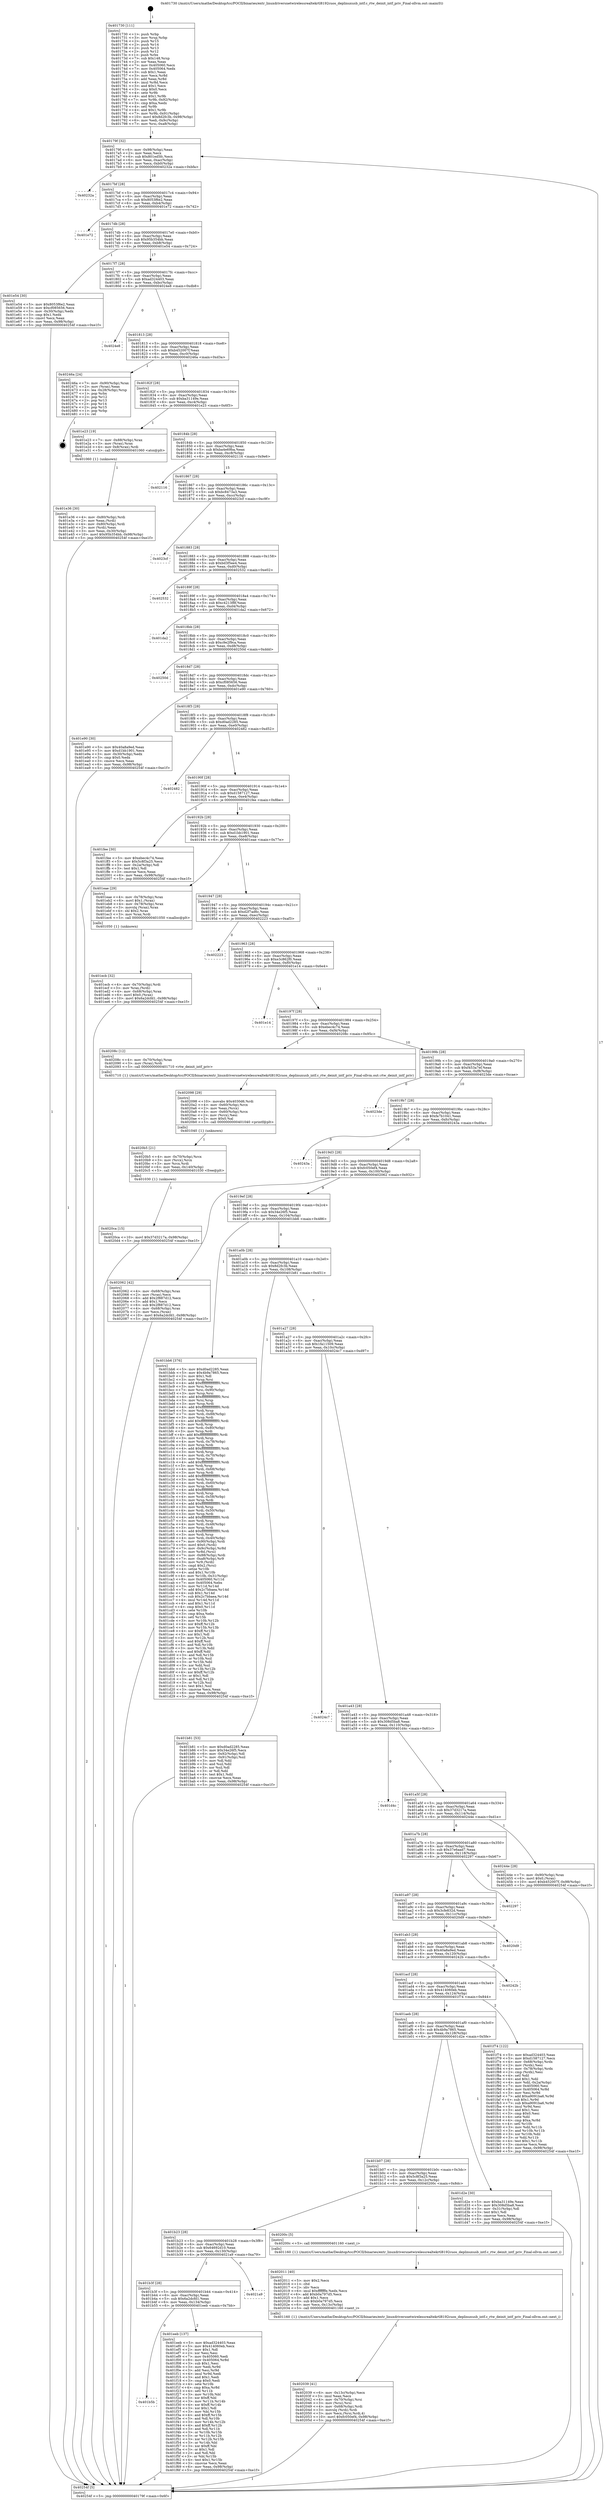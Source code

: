 digraph "0x401730" {
  label = "0x401730 (/mnt/c/Users/mathe/Desktop/tcc/POCII/binaries/extr_linuxdriversnetwirelessrealtekrtl8192cuos_deplinuxusb_intf.c_rtw_deinit_intf_priv_Final-ollvm.out::main(0))"
  labelloc = "t"
  node[shape=record]

  Entry [label="",width=0.3,height=0.3,shape=circle,fillcolor=black,style=filled]
  "0x40179f" [label="{
     0x40179f [32]\l
     | [instrs]\l
     &nbsp;&nbsp;0x40179f \<+6\>: mov -0x98(%rbp),%eax\l
     &nbsp;&nbsp;0x4017a5 \<+2\>: mov %eax,%ecx\l
     &nbsp;&nbsp;0x4017a7 \<+6\>: sub $0x801ed5fc,%ecx\l
     &nbsp;&nbsp;0x4017ad \<+6\>: mov %eax,-0xac(%rbp)\l
     &nbsp;&nbsp;0x4017b3 \<+6\>: mov %ecx,-0xb0(%rbp)\l
     &nbsp;&nbsp;0x4017b9 \<+6\>: je 000000000040232a \<main+0xbfa\>\l
  }"]
  "0x40232a" [label="{
     0x40232a\l
  }", style=dashed]
  "0x4017bf" [label="{
     0x4017bf [28]\l
     | [instrs]\l
     &nbsp;&nbsp;0x4017bf \<+5\>: jmp 00000000004017c4 \<main+0x94\>\l
     &nbsp;&nbsp;0x4017c4 \<+6\>: mov -0xac(%rbp),%eax\l
     &nbsp;&nbsp;0x4017ca \<+5\>: sub $0x8053f6e2,%eax\l
     &nbsp;&nbsp;0x4017cf \<+6\>: mov %eax,-0xb4(%rbp)\l
     &nbsp;&nbsp;0x4017d5 \<+6\>: je 0000000000401e72 \<main+0x742\>\l
  }"]
  Exit [label="",width=0.3,height=0.3,shape=circle,fillcolor=black,style=filled,peripheries=2]
  "0x401e72" [label="{
     0x401e72\l
  }", style=dashed]
  "0x4017db" [label="{
     0x4017db [28]\l
     | [instrs]\l
     &nbsp;&nbsp;0x4017db \<+5\>: jmp 00000000004017e0 \<main+0xb0\>\l
     &nbsp;&nbsp;0x4017e0 \<+6\>: mov -0xac(%rbp),%eax\l
     &nbsp;&nbsp;0x4017e6 \<+5\>: sub $0x95b354bb,%eax\l
     &nbsp;&nbsp;0x4017eb \<+6\>: mov %eax,-0xb8(%rbp)\l
     &nbsp;&nbsp;0x4017f1 \<+6\>: je 0000000000401e54 \<main+0x724\>\l
  }"]
  "0x4020ca" [label="{
     0x4020ca [15]\l
     | [instrs]\l
     &nbsp;&nbsp;0x4020ca \<+10\>: movl $0x37d3217a,-0x98(%rbp)\l
     &nbsp;&nbsp;0x4020d4 \<+5\>: jmp 000000000040254f \<main+0xe1f\>\l
  }"]
  "0x401e54" [label="{
     0x401e54 [30]\l
     | [instrs]\l
     &nbsp;&nbsp;0x401e54 \<+5\>: mov $0x8053f6e2,%eax\l
     &nbsp;&nbsp;0x401e59 \<+5\>: mov $0xcf085656,%ecx\l
     &nbsp;&nbsp;0x401e5e \<+3\>: mov -0x30(%rbp),%edx\l
     &nbsp;&nbsp;0x401e61 \<+3\>: cmp $0x1,%edx\l
     &nbsp;&nbsp;0x401e64 \<+3\>: cmovl %ecx,%eax\l
     &nbsp;&nbsp;0x401e67 \<+6\>: mov %eax,-0x98(%rbp)\l
     &nbsp;&nbsp;0x401e6d \<+5\>: jmp 000000000040254f \<main+0xe1f\>\l
  }"]
  "0x4017f7" [label="{
     0x4017f7 [28]\l
     | [instrs]\l
     &nbsp;&nbsp;0x4017f7 \<+5\>: jmp 00000000004017fc \<main+0xcc\>\l
     &nbsp;&nbsp;0x4017fc \<+6\>: mov -0xac(%rbp),%eax\l
     &nbsp;&nbsp;0x401802 \<+5\>: sub $0xad324403,%eax\l
     &nbsp;&nbsp;0x401807 \<+6\>: mov %eax,-0xbc(%rbp)\l
     &nbsp;&nbsp;0x40180d \<+6\>: je 00000000004024e8 \<main+0xdb8\>\l
  }"]
  "0x4020b5" [label="{
     0x4020b5 [21]\l
     | [instrs]\l
     &nbsp;&nbsp;0x4020b5 \<+4\>: mov -0x70(%rbp),%rcx\l
     &nbsp;&nbsp;0x4020b9 \<+3\>: mov (%rcx),%rcx\l
     &nbsp;&nbsp;0x4020bc \<+3\>: mov %rcx,%rdi\l
     &nbsp;&nbsp;0x4020bf \<+6\>: mov %eax,-0x140(%rbp)\l
     &nbsp;&nbsp;0x4020c5 \<+5\>: call 0000000000401030 \<free@plt\>\l
     | [calls]\l
     &nbsp;&nbsp;0x401030 \{1\} (unknown)\l
  }"]
  "0x4024e8" [label="{
     0x4024e8\l
  }", style=dashed]
  "0x401813" [label="{
     0x401813 [28]\l
     | [instrs]\l
     &nbsp;&nbsp;0x401813 \<+5\>: jmp 0000000000401818 \<main+0xe8\>\l
     &nbsp;&nbsp;0x401818 \<+6\>: mov -0xac(%rbp),%eax\l
     &nbsp;&nbsp;0x40181e \<+5\>: sub $0xb452007f,%eax\l
     &nbsp;&nbsp;0x401823 \<+6\>: mov %eax,-0xc0(%rbp)\l
     &nbsp;&nbsp;0x401829 \<+6\>: je 000000000040246a \<main+0xd3a\>\l
  }"]
  "0x402098" [label="{
     0x402098 [29]\l
     | [instrs]\l
     &nbsp;&nbsp;0x402098 \<+10\>: movabs $0x4030d6,%rdi\l
     &nbsp;&nbsp;0x4020a2 \<+4\>: mov -0x60(%rbp),%rcx\l
     &nbsp;&nbsp;0x4020a6 \<+2\>: mov %eax,(%rcx)\l
     &nbsp;&nbsp;0x4020a8 \<+4\>: mov -0x60(%rbp),%rcx\l
     &nbsp;&nbsp;0x4020ac \<+2\>: mov (%rcx),%esi\l
     &nbsp;&nbsp;0x4020ae \<+2\>: mov $0x0,%al\l
     &nbsp;&nbsp;0x4020b0 \<+5\>: call 0000000000401040 \<printf@plt\>\l
     | [calls]\l
     &nbsp;&nbsp;0x401040 \{1\} (unknown)\l
  }"]
  "0x40246a" [label="{
     0x40246a [24]\l
     | [instrs]\l
     &nbsp;&nbsp;0x40246a \<+7\>: mov -0x90(%rbp),%rax\l
     &nbsp;&nbsp;0x402471 \<+2\>: mov (%rax),%eax\l
     &nbsp;&nbsp;0x402473 \<+4\>: lea -0x28(%rbp),%rsp\l
     &nbsp;&nbsp;0x402477 \<+1\>: pop %rbx\l
     &nbsp;&nbsp;0x402478 \<+2\>: pop %r12\l
     &nbsp;&nbsp;0x40247a \<+2\>: pop %r13\l
     &nbsp;&nbsp;0x40247c \<+2\>: pop %r14\l
     &nbsp;&nbsp;0x40247e \<+2\>: pop %r15\l
     &nbsp;&nbsp;0x402480 \<+1\>: pop %rbp\l
     &nbsp;&nbsp;0x402481 \<+1\>: ret\l
  }"]
  "0x40182f" [label="{
     0x40182f [28]\l
     | [instrs]\l
     &nbsp;&nbsp;0x40182f \<+5\>: jmp 0000000000401834 \<main+0x104\>\l
     &nbsp;&nbsp;0x401834 \<+6\>: mov -0xac(%rbp),%eax\l
     &nbsp;&nbsp;0x40183a \<+5\>: sub $0xba31149e,%eax\l
     &nbsp;&nbsp;0x40183f \<+6\>: mov %eax,-0xc4(%rbp)\l
     &nbsp;&nbsp;0x401845 \<+6\>: je 0000000000401e23 \<main+0x6f3\>\l
  }"]
  "0x402039" [label="{
     0x402039 [41]\l
     | [instrs]\l
     &nbsp;&nbsp;0x402039 \<+6\>: mov -0x13c(%rbp),%ecx\l
     &nbsp;&nbsp;0x40203f \<+3\>: imul %eax,%ecx\l
     &nbsp;&nbsp;0x402042 \<+4\>: mov -0x70(%rbp),%rsi\l
     &nbsp;&nbsp;0x402046 \<+3\>: mov (%rsi),%rsi\l
     &nbsp;&nbsp;0x402049 \<+4\>: mov -0x68(%rbp),%rdi\l
     &nbsp;&nbsp;0x40204d \<+3\>: movslq (%rdi),%rdi\l
     &nbsp;&nbsp;0x402050 \<+3\>: mov %ecx,(%rsi,%rdi,4)\l
     &nbsp;&nbsp;0x402053 \<+10\>: movl $0xfc050ef4,-0x98(%rbp)\l
     &nbsp;&nbsp;0x40205d \<+5\>: jmp 000000000040254f \<main+0xe1f\>\l
  }"]
  "0x401e23" [label="{
     0x401e23 [19]\l
     | [instrs]\l
     &nbsp;&nbsp;0x401e23 \<+7\>: mov -0x88(%rbp),%rax\l
     &nbsp;&nbsp;0x401e2a \<+3\>: mov (%rax),%rax\l
     &nbsp;&nbsp;0x401e2d \<+4\>: mov 0x8(%rax),%rdi\l
     &nbsp;&nbsp;0x401e31 \<+5\>: call 0000000000401060 \<atoi@plt\>\l
     | [calls]\l
     &nbsp;&nbsp;0x401060 \{1\} (unknown)\l
  }"]
  "0x40184b" [label="{
     0x40184b [28]\l
     | [instrs]\l
     &nbsp;&nbsp;0x40184b \<+5\>: jmp 0000000000401850 \<main+0x120\>\l
     &nbsp;&nbsp;0x401850 \<+6\>: mov -0xac(%rbp),%eax\l
     &nbsp;&nbsp;0x401856 \<+5\>: sub $0xba4e69ba,%eax\l
     &nbsp;&nbsp;0x40185b \<+6\>: mov %eax,-0xc8(%rbp)\l
     &nbsp;&nbsp;0x401861 \<+6\>: je 0000000000402116 \<main+0x9e6\>\l
  }"]
  "0x402011" [label="{
     0x402011 [40]\l
     | [instrs]\l
     &nbsp;&nbsp;0x402011 \<+5\>: mov $0x2,%ecx\l
     &nbsp;&nbsp;0x402016 \<+1\>: cltd\l
     &nbsp;&nbsp;0x402017 \<+2\>: idiv %ecx\l
     &nbsp;&nbsp;0x402019 \<+6\>: imul $0xfffffffe,%edx,%ecx\l
     &nbsp;&nbsp;0x40201f \<+6\>: add $0xb0a797d5,%ecx\l
     &nbsp;&nbsp;0x402025 \<+3\>: add $0x1,%ecx\l
     &nbsp;&nbsp;0x402028 \<+6\>: sub $0xb0a797d5,%ecx\l
     &nbsp;&nbsp;0x40202e \<+6\>: mov %ecx,-0x13c(%rbp)\l
     &nbsp;&nbsp;0x402034 \<+5\>: call 0000000000401160 \<next_i\>\l
     | [calls]\l
     &nbsp;&nbsp;0x401160 \{1\} (/mnt/c/Users/mathe/Desktop/tcc/POCII/binaries/extr_linuxdriversnetwirelessrealtekrtl8192cuos_deplinuxusb_intf.c_rtw_deinit_intf_priv_Final-ollvm.out::next_i)\l
  }"]
  "0x402116" [label="{
     0x402116\l
  }", style=dashed]
  "0x401867" [label="{
     0x401867 [28]\l
     | [instrs]\l
     &nbsp;&nbsp;0x401867 \<+5\>: jmp 000000000040186c \<main+0x13c\>\l
     &nbsp;&nbsp;0x40186c \<+6\>: mov -0xac(%rbp),%eax\l
     &nbsp;&nbsp;0x401872 \<+5\>: sub $0xbc8473a3,%eax\l
     &nbsp;&nbsp;0x401877 \<+6\>: mov %eax,-0xcc(%rbp)\l
     &nbsp;&nbsp;0x40187d \<+6\>: je 00000000004023cf \<main+0xc9f\>\l
  }"]
  "0x401b5b" [label="{
     0x401b5b\l
  }", style=dashed]
  "0x4023cf" [label="{
     0x4023cf\l
  }", style=dashed]
  "0x401883" [label="{
     0x401883 [28]\l
     | [instrs]\l
     &nbsp;&nbsp;0x401883 \<+5\>: jmp 0000000000401888 \<main+0x158\>\l
     &nbsp;&nbsp;0x401888 \<+6\>: mov -0xac(%rbp),%eax\l
     &nbsp;&nbsp;0x40188e \<+5\>: sub $0xbd3f5ee4,%eax\l
     &nbsp;&nbsp;0x401893 \<+6\>: mov %eax,-0xd0(%rbp)\l
     &nbsp;&nbsp;0x401899 \<+6\>: je 0000000000402532 \<main+0xe02\>\l
  }"]
  "0x401eeb" [label="{
     0x401eeb [137]\l
     | [instrs]\l
     &nbsp;&nbsp;0x401eeb \<+5\>: mov $0xad324403,%eax\l
     &nbsp;&nbsp;0x401ef0 \<+5\>: mov $0x414060eb,%ecx\l
     &nbsp;&nbsp;0x401ef5 \<+2\>: mov $0x1,%dl\l
     &nbsp;&nbsp;0x401ef7 \<+2\>: xor %esi,%esi\l
     &nbsp;&nbsp;0x401ef9 \<+7\>: mov 0x405060,%edi\l
     &nbsp;&nbsp;0x401f00 \<+8\>: mov 0x405064,%r8d\l
     &nbsp;&nbsp;0x401f08 \<+3\>: sub $0x1,%esi\l
     &nbsp;&nbsp;0x401f0b \<+3\>: mov %edi,%r9d\l
     &nbsp;&nbsp;0x401f0e \<+3\>: add %esi,%r9d\l
     &nbsp;&nbsp;0x401f11 \<+4\>: imul %r9d,%edi\l
     &nbsp;&nbsp;0x401f15 \<+3\>: and $0x1,%edi\l
     &nbsp;&nbsp;0x401f18 \<+3\>: cmp $0x0,%edi\l
     &nbsp;&nbsp;0x401f1b \<+4\>: sete %r10b\l
     &nbsp;&nbsp;0x401f1f \<+4\>: cmp $0xa,%r8d\l
     &nbsp;&nbsp;0x401f23 \<+4\>: setl %r11b\l
     &nbsp;&nbsp;0x401f27 \<+3\>: mov %r10b,%bl\l
     &nbsp;&nbsp;0x401f2a \<+3\>: xor $0xff,%bl\l
     &nbsp;&nbsp;0x401f2d \<+3\>: mov %r11b,%r14b\l
     &nbsp;&nbsp;0x401f30 \<+4\>: xor $0xff,%r14b\l
     &nbsp;&nbsp;0x401f34 \<+3\>: xor $0x1,%dl\l
     &nbsp;&nbsp;0x401f37 \<+3\>: mov %bl,%r15b\l
     &nbsp;&nbsp;0x401f3a \<+4\>: and $0xff,%r15b\l
     &nbsp;&nbsp;0x401f3e \<+3\>: and %dl,%r10b\l
     &nbsp;&nbsp;0x401f41 \<+3\>: mov %r14b,%r12b\l
     &nbsp;&nbsp;0x401f44 \<+4\>: and $0xff,%r12b\l
     &nbsp;&nbsp;0x401f48 \<+3\>: and %dl,%r11b\l
     &nbsp;&nbsp;0x401f4b \<+3\>: or %r10b,%r15b\l
     &nbsp;&nbsp;0x401f4e \<+3\>: or %r11b,%r12b\l
     &nbsp;&nbsp;0x401f51 \<+3\>: xor %r12b,%r15b\l
     &nbsp;&nbsp;0x401f54 \<+3\>: or %r14b,%bl\l
     &nbsp;&nbsp;0x401f57 \<+3\>: xor $0xff,%bl\l
     &nbsp;&nbsp;0x401f5a \<+3\>: or $0x1,%dl\l
     &nbsp;&nbsp;0x401f5d \<+2\>: and %dl,%bl\l
     &nbsp;&nbsp;0x401f5f \<+3\>: or %bl,%r15b\l
     &nbsp;&nbsp;0x401f62 \<+4\>: test $0x1,%r15b\l
     &nbsp;&nbsp;0x401f66 \<+3\>: cmovne %ecx,%eax\l
     &nbsp;&nbsp;0x401f69 \<+6\>: mov %eax,-0x98(%rbp)\l
     &nbsp;&nbsp;0x401f6f \<+5\>: jmp 000000000040254f \<main+0xe1f\>\l
  }"]
  "0x402532" [label="{
     0x402532\l
  }", style=dashed]
  "0x40189f" [label="{
     0x40189f [28]\l
     | [instrs]\l
     &nbsp;&nbsp;0x40189f \<+5\>: jmp 00000000004018a4 \<main+0x174\>\l
     &nbsp;&nbsp;0x4018a4 \<+6\>: mov -0xac(%rbp),%eax\l
     &nbsp;&nbsp;0x4018aa \<+5\>: sub $0xc4213f8f,%eax\l
     &nbsp;&nbsp;0x4018af \<+6\>: mov %eax,-0xd4(%rbp)\l
     &nbsp;&nbsp;0x4018b5 \<+6\>: je 0000000000401da2 \<main+0x672\>\l
  }"]
  "0x401b3f" [label="{
     0x401b3f [28]\l
     | [instrs]\l
     &nbsp;&nbsp;0x401b3f \<+5\>: jmp 0000000000401b44 \<main+0x414\>\l
     &nbsp;&nbsp;0x401b44 \<+6\>: mov -0xac(%rbp),%eax\l
     &nbsp;&nbsp;0x401b4a \<+5\>: sub $0x6a2dcfd1,%eax\l
     &nbsp;&nbsp;0x401b4f \<+6\>: mov %eax,-0x134(%rbp)\l
     &nbsp;&nbsp;0x401b55 \<+6\>: je 0000000000401eeb \<main+0x7bb\>\l
  }"]
  "0x401da2" [label="{
     0x401da2\l
  }", style=dashed]
  "0x4018bb" [label="{
     0x4018bb [28]\l
     | [instrs]\l
     &nbsp;&nbsp;0x4018bb \<+5\>: jmp 00000000004018c0 \<main+0x190\>\l
     &nbsp;&nbsp;0x4018c0 \<+6\>: mov -0xac(%rbp),%eax\l
     &nbsp;&nbsp;0x4018c6 \<+5\>: sub $0xc9e2f9ca,%eax\l
     &nbsp;&nbsp;0x4018cb \<+6\>: mov %eax,-0xd8(%rbp)\l
     &nbsp;&nbsp;0x4018d1 \<+6\>: je 000000000040250d \<main+0xddd\>\l
  }"]
  "0x4021a9" [label="{
     0x4021a9\l
  }", style=dashed]
  "0x40250d" [label="{
     0x40250d\l
  }", style=dashed]
  "0x4018d7" [label="{
     0x4018d7 [28]\l
     | [instrs]\l
     &nbsp;&nbsp;0x4018d7 \<+5\>: jmp 00000000004018dc \<main+0x1ac\>\l
     &nbsp;&nbsp;0x4018dc \<+6\>: mov -0xac(%rbp),%eax\l
     &nbsp;&nbsp;0x4018e2 \<+5\>: sub $0xcf085656,%eax\l
     &nbsp;&nbsp;0x4018e7 \<+6\>: mov %eax,-0xdc(%rbp)\l
     &nbsp;&nbsp;0x4018ed \<+6\>: je 0000000000401e90 \<main+0x760\>\l
  }"]
  "0x401b23" [label="{
     0x401b23 [28]\l
     | [instrs]\l
     &nbsp;&nbsp;0x401b23 \<+5\>: jmp 0000000000401b28 \<main+0x3f8\>\l
     &nbsp;&nbsp;0x401b28 \<+6\>: mov -0xac(%rbp),%eax\l
     &nbsp;&nbsp;0x401b2e \<+5\>: sub $0x64692d10,%eax\l
     &nbsp;&nbsp;0x401b33 \<+6\>: mov %eax,-0x130(%rbp)\l
     &nbsp;&nbsp;0x401b39 \<+6\>: je 00000000004021a9 \<main+0xa79\>\l
  }"]
  "0x401e90" [label="{
     0x401e90 [30]\l
     | [instrs]\l
     &nbsp;&nbsp;0x401e90 \<+5\>: mov $0x40a8a9ed,%eax\l
     &nbsp;&nbsp;0x401e95 \<+5\>: mov $0xd1bb1901,%ecx\l
     &nbsp;&nbsp;0x401e9a \<+3\>: mov -0x30(%rbp),%edx\l
     &nbsp;&nbsp;0x401e9d \<+3\>: cmp $0x0,%edx\l
     &nbsp;&nbsp;0x401ea0 \<+3\>: cmove %ecx,%eax\l
     &nbsp;&nbsp;0x401ea3 \<+6\>: mov %eax,-0x98(%rbp)\l
     &nbsp;&nbsp;0x401ea9 \<+5\>: jmp 000000000040254f \<main+0xe1f\>\l
  }"]
  "0x4018f3" [label="{
     0x4018f3 [28]\l
     | [instrs]\l
     &nbsp;&nbsp;0x4018f3 \<+5\>: jmp 00000000004018f8 \<main+0x1c8\>\l
     &nbsp;&nbsp;0x4018f8 \<+6\>: mov -0xac(%rbp),%eax\l
     &nbsp;&nbsp;0x4018fe \<+5\>: sub $0xd0ad2285,%eax\l
     &nbsp;&nbsp;0x401903 \<+6\>: mov %eax,-0xe0(%rbp)\l
     &nbsp;&nbsp;0x401909 \<+6\>: je 0000000000402482 \<main+0xd52\>\l
  }"]
  "0x40200c" [label="{
     0x40200c [5]\l
     | [instrs]\l
     &nbsp;&nbsp;0x40200c \<+5\>: call 0000000000401160 \<next_i\>\l
     | [calls]\l
     &nbsp;&nbsp;0x401160 \{1\} (/mnt/c/Users/mathe/Desktop/tcc/POCII/binaries/extr_linuxdriversnetwirelessrealtekrtl8192cuos_deplinuxusb_intf.c_rtw_deinit_intf_priv_Final-ollvm.out::next_i)\l
  }"]
  "0x402482" [label="{
     0x402482\l
  }", style=dashed]
  "0x40190f" [label="{
     0x40190f [28]\l
     | [instrs]\l
     &nbsp;&nbsp;0x40190f \<+5\>: jmp 0000000000401914 \<main+0x1e4\>\l
     &nbsp;&nbsp;0x401914 \<+6\>: mov -0xac(%rbp),%eax\l
     &nbsp;&nbsp;0x40191a \<+5\>: sub $0xd1587127,%eax\l
     &nbsp;&nbsp;0x40191f \<+6\>: mov %eax,-0xe4(%rbp)\l
     &nbsp;&nbsp;0x401925 \<+6\>: je 0000000000401fee \<main+0x8be\>\l
  }"]
  "0x401ecb" [label="{
     0x401ecb [32]\l
     | [instrs]\l
     &nbsp;&nbsp;0x401ecb \<+4\>: mov -0x70(%rbp),%rdi\l
     &nbsp;&nbsp;0x401ecf \<+3\>: mov %rax,(%rdi)\l
     &nbsp;&nbsp;0x401ed2 \<+4\>: mov -0x68(%rbp),%rax\l
     &nbsp;&nbsp;0x401ed6 \<+6\>: movl $0x0,(%rax)\l
     &nbsp;&nbsp;0x401edc \<+10\>: movl $0x6a2dcfd1,-0x98(%rbp)\l
     &nbsp;&nbsp;0x401ee6 \<+5\>: jmp 000000000040254f \<main+0xe1f\>\l
  }"]
  "0x401fee" [label="{
     0x401fee [30]\l
     | [instrs]\l
     &nbsp;&nbsp;0x401fee \<+5\>: mov $0xebec4c74,%eax\l
     &nbsp;&nbsp;0x401ff3 \<+5\>: mov $0x5c8f3a25,%ecx\l
     &nbsp;&nbsp;0x401ff8 \<+3\>: mov -0x2a(%rbp),%dl\l
     &nbsp;&nbsp;0x401ffb \<+3\>: test $0x1,%dl\l
     &nbsp;&nbsp;0x401ffe \<+3\>: cmovne %ecx,%eax\l
     &nbsp;&nbsp;0x402001 \<+6\>: mov %eax,-0x98(%rbp)\l
     &nbsp;&nbsp;0x402007 \<+5\>: jmp 000000000040254f \<main+0xe1f\>\l
  }"]
  "0x40192b" [label="{
     0x40192b [28]\l
     | [instrs]\l
     &nbsp;&nbsp;0x40192b \<+5\>: jmp 0000000000401930 \<main+0x200\>\l
     &nbsp;&nbsp;0x401930 \<+6\>: mov -0xac(%rbp),%eax\l
     &nbsp;&nbsp;0x401936 \<+5\>: sub $0xd1bb1901,%eax\l
     &nbsp;&nbsp;0x40193b \<+6\>: mov %eax,-0xe8(%rbp)\l
     &nbsp;&nbsp;0x401941 \<+6\>: je 0000000000401eae \<main+0x77e\>\l
  }"]
  "0x401e36" [label="{
     0x401e36 [30]\l
     | [instrs]\l
     &nbsp;&nbsp;0x401e36 \<+4\>: mov -0x80(%rbp),%rdi\l
     &nbsp;&nbsp;0x401e3a \<+2\>: mov %eax,(%rdi)\l
     &nbsp;&nbsp;0x401e3c \<+4\>: mov -0x80(%rbp),%rdi\l
     &nbsp;&nbsp;0x401e40 \<+2\>: mov (%rdi),%eax\l
     &nbsp;&nbsp;0x401e42 \<+3\>: mov %eax,-0x30(%rbp)\l
     &nbsp;&nbsp;0x401e45 \<+10\>: movl $0x95b354bb,-0x98(%rbp)\l
     &nbsp;&nbsp;0x401e4f \<+5\>: jmp 000000000040254f \<main+0xe1f\>\l
  }"]
  "0x401eae" [label="{
     0x401eae [29]\l
     | [instrs]\l
     &nbsp;&nbsp;0x401eae \<+4\>: mov -0x78(%rbp),%rax\l
     &nbsp;&nbsp;0x401eb2 \<+6\>: movl $0x1,(%rax)\l
     &nbsp;&nbsp;0x401eb8 \<+4\>: mov -0x78(%rbp),%rax\l
     &nbsp;&nbsp;0x401ebc \<+3\>: movslq (%rax),%rax\l
     &nbsp;&nbsp;0x401ebf \<+4\>: shl $0x2,%rax\l
     &nbsp;&nbsp;0x401ec3 \<+3\>: mov %rax,%rdi\l
     &nbsp;&nbsp;0x401ec6 \<+5\>: call 0000000000401050 \<malloc@plt\>\l
     | [calls]\l
     &nbsp;&nbsp;0x401050 \{1\} (unknown)\l
  }"]
  "0x401947" [label="{
     0x401947 [28]\l
     | [instrs]\l
     &nbsp;&nbsp;0x401947 \<+5\>: jmp 000000000040194c \<main+0x21c\>\l
     &nbsp;&nbsp;0x40194c \<+6\>: mov -0xac(%rbp),%eax\l
     &nbsp;&nbsp;0x401952 \<+5\>: sub $0xd2f7ad6c,%eax\l
     &nbsp;&nbsp;0x401957 \<+6\>: mov %eax,-0xec(%rbp)\l
     &nbsp;&nbsp;0x40195d \<+6\>: je 0000000000402223 \<main+0xaf3\>\l
  }"]
  "0x401b07" [label="{
     0x401b07 [28]\l
     | [instrs]\l
     &nbsp;&nbsp;0x401b07 \<+5\>: jmp 0000000000401b0c \<main+0x3dc\>\l
     &nbsp;&nbsp;0x401b0c \<+6\>: mov -0xac(%rbp),%eax\l
     &nbsp;&nbsp;0x401b12 \<+5\>: sub $0x5c8f3a25,%eax\l
     &nbsp;&nbsp;0x401b17 \<+6\>: mov %eax,-0x12c(%rbp)\l
     &nbsp;&nbsp;0x401b1d \<+6\>: je 000000000040200c \<main+0x8dc\>\l
  }"]
  "0x402223" [label="{
     0x402223\l
  }", style=dashed]
  "0x401963" [label="{
     0x401963 [28]\l
     | [instrs]\l
     &nbsp;&nbsp;0x401963 \<+5\>: jmp 0000000000401968 \<main+0x238\>\l
     &nbsp;&nbsp;0x401968 \<+6\>: mov -0xac(%rbp),%eax\l
     &nbsp;&nbsp;0x40196e \<+5\>: sub $0xe3c862f0,%eax\l
     &nbsp;&nbsp;0x401973 \<+6\>: mov %eax,-0xf0(%rbp)\l
     &nbsp;&nbsp;0x401979 \<+6\>: je 0000000000401e14 \<main+0x6e4\>\l
  }"]
  "0x401d2e" [label="{
     0x401d2e [30]\l
     | [instrs]\l
     &nbsp;&nbsp;0x401d2e \<+5\>: mov $0xba31149e,%eax\l
     &nbsp;&nbsp;0x401d33 \<+5\>: mov $0x308d5ba8,%ecx\l
     &nbsp;&nbsp;0x401d38 \<+3\>: mov -0x31(%rbp),%dl\l
     &nbsp;&nbsp;0x401d3b \<+3\>: test $0x1,%dl\l
     &nbsp;&nbsp;0x401d3e \<+3\>: cmovne %ecx,%eax\l
     &nbsp;&nbsp;0x401d41 \<+6\>: mov %eax,-0x98(%rbp)\l
     &nbsp;&nbsp;0x401d47 \<+5\>: jmp 000000000040254f \<main+0xe1f\>\l
  }"]
  "0x401e14" [label="{
     0x401e14\l
  }", style=dashed]
  "0x40197f" [label="{
     0x40197f [28]\l
     | [instrs]\l
     &nbsp;&nbsp;0x40197f \<+5\>: jmp 0000000000401984 \<main+0x254\>\l
     &nbsp;&nbsp;0x401984 \<+6\>: mov -0xac(%rbp),%eax\l
     &nbsp;&nbsp;0x40198a \<+5\>: sub $0xebec4c74,%eax\l
     &nbsp;&nbsp;0x40198f \<+6\>: mov %eax,-0xf4(%rbp)\l
     &nbsp;&nbsp;0x401995 \<+6\>: je 000000000040208c \<main+0x95c\>\l
  }"]
  "0x401aeb" [label="{
     0x401aeb [28]\l
     | [instrs]\l
     &nbsp;&nbsp;0x401aeb \<+5\>: jmp 0000000000401af0 \<main+0x3c0\>\l
     &nbsp;&nbsp;0x401af0 \<+6\>: mov -0xac(%rbp),%eax\l
     &nbsp;&nbsp;0x401af6 \<+5\>: sub $0x4b9a7865,%eax\l
     &nbsp;&nbsp;0x401afb \<+6\>: mov %eax,-0x128(%rbp)\l
     &nbsp;&nbsp;0x401b01 \<+6\>: je 0000000000401d2e \<main+0x5fe\>\l
  }"]
  "0x40208c" [label="{
     0x40208c [12]\l
     | [instrs]\l
     &nbsp;&nbsp;0x40208c \<+4\>: mov -0x70(%rbp),%rax\l
     &nbsp;&nbsp;0x402090 \<+3\>: mov (%rax),%rdi\l
     &nbsp;&nbsp;0x402093 \<+5\>: call 0000000000401710 \<rtw_deinit_intf_priv\>\l
     | [calls]\l
     &nbsp;&nbsp;0x401710 \{1\} (/mnt/c/Users/mathe/Desktop/tcc/POCII/binaries/extr_linuxdriversnetwirelessrealtekrtl8192cuos_deplinuxusb_intf.c_rtw_deinit_intf_priv_Final-ollvm.out::rtw_deinit_intf_priv)\l
  }"]
  "0x40199b" [label="{
     0x40199b [28]\l
     | [instrs]\l
     &nbsp;&nbsp;0x40199b \<+5\>: jmp 00000000004019a0 \<main+0x270\>\l
     &nbsp;&nbsp;0x4019a0 \<+6\>: mov -0xac(%rbp),%eax\l
     &nbsp;&nbsp;0x4019a6 \<+5\>: sub $0xf453a7ef,%eax\l
     &nbsp;&nbsp;0x4019ab \<+6\>: mov %eax,-0xf8(%rbp)\l
     &nbsp;&nbsp;0x4019b1 \<+6\>: je 00000000004023de \<main+0xcae\>\l
  }"]
  "0x401f74" [label="{
     0x401f74 [122]\l
     | [instrs]\l
     &nbsp;&nbsp;0x401f74 \<+5\>: mov $0xad324403,%eax\l
     &nbsp;&nbsp;0x401f79 \<+5\>: mov $0xd1587127,%ecx\l
     &nbsp;&nbsp;0x401f7e \<+4\>: mov -0x68(%rbp),%rdx\l
     &nbsp;&nbsp;0x401f82 \<+2\>: mov (%rdx),%esi\l
     &nbsp;&nbsp;0x401f84 \<+4\>: mov -0x78(%rbp),%rdx\l
     &nbsp;&nbsp;0x401f88 \<+2\>: cmp (%rdx),%esi\l
     &nbsp;&nbsp;0x401f8a \<+4\>: setl %dil\l
     &nbsp;&nbsp;0x401f8e \<+4\>: and $0x1,%dil\l
     &nbsp;&nbsp;0x401f92 \<+4\>: mov %dil,-0x2a(%rbp)\l
     &nbsp;&nbsp;0x401f96 \<+7\>: mov 0x405060,%esi\l
     &nbsp;&nbsp;0x401f9d \<+8\>: mov 0x405064,%r8d\l
     &nbsp;&nbsp;0x401fa5 \<+3\>: mov %esi,%r9d\l
     &nbsp;&nbsp;0x401fa8 \<+7\>: add $0xa9091ba6,%r9d\l
     &nbsp;&nbsp;0x401faf \<+4\>: sub $0x1,%r9d\l
     &nbsp;&nbsp;0x401fb3 \<+7\>: sub $0xa9091ba6,%r9d\l
     &nbsp;&nbsp;0x401fba \<+4\>: imul %r9d,%esi\l
     &nbsp;&nbsp;0x401fbe \<+3\>: and $0x1,%esi\l
     &nbsp;&nbsp;0x401fc1 \<+3\>: cmp $0x0,%esi\l
     &nbsp;&nbsp;0x401fc4 \<+4\>: sete %dil\l
     &nbsp;&nbsp;0x401fc8 \<+4\>: cmp $0xa,%r8d\l
     &nbsp;&nbsp;0x401fcc \<+4\>: setl %r10b\l
     &nbsp;&nbsp;0x401fd0 \<+3\>: mov %dil,%r11b\l
     &nbsp;&nbsp;0x401fd3 \<+3\>: and %r10b,%r11b\l
     &nbsp;&nbsp;0x401fd6 \<+3\>: xor %r10b,%dil\l
     &nbsp;&nbsp;0x401fd9 \<+3\>: or %dil,%r11b\l
     &nbsp;&nbsp;0x401fdc \<+4\>: test $0x1,%r11b\l
     &nbsp;&nbsp;0x401fe0 \<+3\>: cmovne %ecx,%eax\l
     &nbsp;&nbsp;0x401fe3 \<+6\>: mov %eax,-0x98(%rbp)\l
     &nbsp;&nbsp;0x401fe9 \<+5\>: jmp 000000000040254f \<main+0xe1f\>\l
  }"]
  "0x4023de" [label="{
     0x4023de\l
  }", style=dashed]
  "0x4019b7" [label="{
     0x4019b7 [28]\l
     | [instrs]\l
     &nbsp;&nbsp;0x4019b7 \<+5\>: jmp 00000000004019bc \<main+0x28c\>\l
     &nbsp;&nbsp;0x4019bc \<+6\>: mov -0xac(%rbp),%eax\l
     &nbsp;&nbsp;0x4019c2 \<+5\>: sub $0xfa7b1041,%eax\l
     &nbsp;&nbsp;0x4019c7 \<+6\>: mov %eax,-0xfc(%rbp)\l
     &nbsp;&nbsp;0x4019cd \<+6\>: je 000000000040243a \<main+0xd0a\>\l
  }"]
  "0x401acf" [label="{
     0x401acf [28]\l
     | [instrs]\l
     &nbsp;&nbsp;0x401acf \<+5\>: jmp 0000000000401ad4 \<main+0x3a4\>\l
     &nbsp;&nbsp;0x401ad4 \<+6\>: mov -0xac(%rbp),%eax\l
     &nbsp;&nbsp;0x401ada \<+5\>: sub $0x414060eb,%eax\l
     &nbsp;&nbsp;0x401adf \<+6\>: mov %eax,-0x124(%rbp)\l
     &nbsp;&nbsp;0x401ae5 \<+6\>: je 0000000000401f74 \<main+0x844\>\l
  }"]
  "0x40243a" [label="{
     0x40243a\l
  }", style=dashed]
  "0x4019d3" [label="{
     0x4019d3 [28]\l
     | [instrs]\l
     &nbsp;&nbsp;0x4019d3 \<+5\>: jmp 00000000004019d8 \<main+0x2a8\>\l
     &nbsp;&nbsp;0x4019d8 \<+6\>: mov -0xac(%rbp),%eax\l
     &nbsp;&nbsp;0x4019de \<+5\>: sub $0xfc050ef4,%eax\l
     &nbsp;&nbsp;0x4019e3 \<+6\>: mov %eax,-0x100(%rbp)\l
     &nbsp;&nbsp;0x4019e9 \<+6\>: je 0000000000402062 \<main+0x932\>\l
  }"]
  "0x40242b" [label="{
     0x40242b\l
  }", style=dashed]
  "0x402062" [label="{
     0x402062 [42]\l
     | [instrs]\l
     &nbsp;&nbsp;0x402062 \<+4\>: mov -0x68(%rbp),%rax\l
     &nbsp;&nbsp;0x402066 \<+2\>: mov (%rax),%ecx\l
     &nbsp;&nbsp;0x402068 \<+6\>: add $0x2f887d12,%ecx\l
     &nbsp;&nbsp;0x40206e \<+3\>: add $0x1,%ecx\l
     &nbsp;&nbsp;0x402071 \<+6\>: sub $0x2f887d12,%ecx\l
     &nbsp;&nbsp;0x402077 \<+4\>: mov -0x68(%rbp),%rax\l
     &nbsp;&nbsp;0x40207b \<+2\>: mov %ecx,(%rax)\l
     &nbsp;&nbsp;0x40207d \<+10\>: movl $0x6a2dcfd1,-0x98(%rbp)\l
     &nbsp;&nbsp;0x402087 \<+5\>: jmp 000000000040254f \<main+0xe1f\>\l
  }"]
  "0x4019ef" [label="{
     0x4019ef [28]\l
     | [instrs]\l
     &nbsp;&nbsp;0x4019ef \<+5\>: jmp 00000000004019f4 \<main+0x2c4\>\l
     &nbsp;&nbsp;0x4019f4 \<+6\>: mov -0xac(%rbp),%eax\l
     &nbsp;&nbsp;0x4019fa \<+5\>: sub $0x34e26f5,%eax\l
     &nbsp;&nbsp;0x4019ff \<+6\>: mov %eax,-0x104(%rbp)\l
     &nbsp;&nbsp;0x401a05 \<+6\>: je 0000000000401bb6 \<main+0x486\>\l
  }"]
  "0x401ab3" [label="{
     0x401ab3 [28]\l
     | [instrs]\l
     &nbsp;&nbsp;0x401ab3 \<+5\>: jmp 0000000000401ab8 \<main+0x388\>\l
     &nbsp;&nbsp;0x401ab8 \<+6\>: mov -0xac(%rbp),%eax\l
     &nbsp;&nbsp;0x401abe \<+5\>: sub $0x40a8a9ed,%eax\l
     &nbsp;&nbsp;0x401ac3 \<+6\>: mov %eax,-0x120(%rbp)\l
     &nbsp;&nbsp;0x401ac9 \<+6\>: je 000000000040242b \<main+0xcfb\>\l
  }"]
  "0x401bb6" [label="{
     0x401bb6 [376]\l
     | [instrs]\l
     &nbsp;&nbsp;0x401bb6 \<+5\>: mov $0xd0ad2285,%eax\l
     &nbsp;&nbsp;0x401bbb \<+5\>: mov $0x4b9a7865,%ecx\l
     &nbsp;&nbsp;0x401bc0 \<+2\>: mov $0x1,%dl\l
     &nbsp;&nbsp;0x401bc2 \<+3\>: mov %rsp,%rsi\l
     &nbsp;&nbsp;0x401bc5 \<+4\>: add $0xfffffffffffffff0,%rsi\l
     &nbsp;&nbsp;0x401bc9 \<+3\>: mov %rsi,%rsp\l
     &nbsp;&nbsp;0x401bcc \<+7\>: mov %rsi,-0x90(%rbp)\l
     &nbsp;&nbsp;0x401bd3 \<+3\>: mov %rsp,%rsi\l
     &nbsp;&nbsp;0x401bd6 \<+4\>: add $0xfffffffffffffff0,%rsi\l
     &nbsp;&nbsp;0x401bda \<+3\>: mov %rsi,%rsp\l
     &nbsp;&nbsp;0x401bdd \<+3\>: mov %rsp,%rdi\l
     &nbsp;&nbsp;0x401be0 \<+4\>: add $0xfffffffffffffff0,%rdi\l
     &nbsp;&nbsp;0x401be4 \<+3\>: mov %rdi,%rsp\l
     &nbsp;&nbsp;0x401be7 \<+7\>: mov %rdi,-0x88(%rbp)\l
     &nbsp;&nbsp;0x401bee \<+3\>: mov %rsp,%rdi\l
     &nbsp;&nbsp;0x401bf1 \<+4\>: add $0xfffffffffffffff0,%rdi\l
     &nbsp;&nbsp;0x401bf5 \<+3\>: mov %rdi,%rsp\l
     &nbsp;&nbsp;0x401bf8 \<+4\>: mov %rdi,-0x80(%rbp)\l
     &nbsp;&nbsp;0x401bfc \<+3\>: mov %rsp,%rdi\l
     &nbsp;&nbsp;0x401bff \<+4\>: add $0xfffffffffffffff0,%rdi\l
     &nbsp;&nbsp;0x401c03 \<+3\>: mov %rdi,%rsp\l
     &nbsp;&nbsp;0x401c06 \<+4\>: mov %rdi,-0x78(%rbp)\l
     &nbsp;&nbsp;0x401c0a \<+3\>: mov %rsp,%rdi\l
     &nbsp;&nbsp;0x401c0d \<+4\>: add $0xfffffffffffffff0,%rdi\l
     &nbsp;&nbsp;0x401c11 \<+3\>: mov %rdi,%rsp\l
     &nbsp;&nbsp;0x401c14 \<+4\>: mov %rdi,-0x70(%rbp)\l
     &nbsp;&nbsp;0x401c18 \<+3\>: mov %rsp,%rdi\l
     &nbsp;&nbsp;0x401c1b \<+4\>: add $0xfffffffffffffff0,%rdi\l
     &nbsp;&nbsp;0x401c1f \<+3\>: mov %rdi,%rsp\l
     &nbsp;&nbsp;0x401c22 \<+4\>: mov %rdi,-0x68(%rbp)\l
     &nbsp;&nbsp;0x401c26 \<+3\>: mov %rsp,%rdi\l
     &nbsp;&nbsp;0x401c29 \<+4\>: add $0xfffffffffffffff0,%rdi\l
     &nbsp;&nbsp;0x401c2d \<+3\>: mov %rdi,%rsp\l
     &nbsp;&nbsp;0x401c30 \<+4\>: mov %rdi,-0x60(%rbp)\l
     &nbsp;&nbsp;0x401c34 \<+3\>: mov %rsp,%rdi\l
     &nbsp;&nbsp;0x401c37 \<+4\>: add $0xfffffffffffffff0,%rdi\l
     &nbsp;&nbsp;0x401c3b \<+3\>: mov %rdi,%rsp\l
     &nbsp;&nbsp;0x401c3e \<+4\>: mov %rdi,-0x58(%rbp)\l
     &nbsp;&nbsp;0x401c42 \<+3\>: mov %rsp,%rdi\l
     &nbsp;&nbsp;0x401c45 \<+4\>: add $0xfffffffffffffff0,%rdi\l
     &nbsp;&nbsp;0x401c49 \<+3\>: mov %rdi,%rsp\l
     &nbsp;&nbsp;0x401c4c \<+4\>: mov %rdi,-0x50(%rbp)\l
     &nbsp;&nbsp;0x401c50 \<+3\>: mov %rsp,%rdi\l
     &nbsp;&nbsp;0x401c53 \<+4\>: add $0xfffffffffffffff0,%rdi\l
     &nbsp;&nbsp;0x401c57 \<+3\>: mov %rdi,%rsp\l
     &nbsp;&nbsp;0x401c5a \<+4\>: mov %rdi,-0x48(%rbp)\l
     &nbsp;&nbsp;0x401c5e \<+3\>: mov %rsp,%rdi\l
     &nbsp;&nbsp;0x401c61 \<+4\>: add $0xfffffffffffffff0,%rdi\l
     &nbsp;&nbsp;0x401c65 \<+3\>: mov %rdi,%rsp\l
     &nbsp;&nbsp;0x401c68 \<+4\>: mov %rdi,-0x40(%rbp)\l
     &nbsp;&nbsp;0x401c6c \<+7\>: mov -0x90(%rbp),%rdi\l
     &nbsp;&nbsp;0x401c73 \<+6\>: movl $0x0,(%rdi)\l
     &nbsp;&nbsp;0x401c79 \<+7\>: mov -0x9c(%rbp),%r8d\l
     &nbsp;&nbsp;0x401c80 \<+3\>: mov %r8d,(%rsi)\l
     &nbsp;&nbsp;0x401c83 \<+7\>: mov -0x88(%rbp),%rdi\l
     &nbsp;&nbsp;0x401c8a \<+7\>: mov -0xa8(%rbp),%r9\l
     &nbsp;&nbsp;0x401c91 \<+3\>: mov %r9,(%rdi)\l
     &nbsp;&nbsp;0x401c94 \<+3\>: cmpl $0x2,(%rsi)\l
     &nbsp;&nbsp;0x401c97 \<+4\>: setne %r10b\l
     &nbsp;&nbsp;0x401c9b \<+4\>: and $0x1,%r10b\l
     &nbsp;&nbsp;0x401c9f \<+4\>: mov %r10b,-0x31(%rbp)\l
     &nbsp;&nbsp;0x401ca3 \<+8\>: mov 0x405060,%r11d\l
     &nbsp;&nbsp;0x401cab \<+7\>: mov 0x405064,%ebx\l
     &nbsp;&nbsp;0x401cb2 \<+3\>: mov %r11d,%r14d\l
     &nbsp;&nbsp;0x401cb5 \<+7\>: add $0x2c7bbaea,%r14d\l
     &nbsp;&nbsp;0x401cbc \<+4\>: sub $0x1,%r14d\l
     &nbsp;&nbsp;0x401cc0 \<+7\>: sub $0x2c7bbaea,%r14d\l
     &nbsp;&nbsp;0x401cc7 \<+4\>: imul %r14d,%r11d\l
     &nbsp;&nbsp;0x401ccb \<+4\>: and $0x1,%r11d\l
     &nbsp;&nbsp;0x401ccf \<+4\>: cmp $0x0,%r11d\l
     &nbsp;&nbsp;0x401cd3 \<+4\>: sete %r10b\l
     &nbsp;&nbsp;0x401cd7 \<+3\>: cmp $0xa,%ebx\l
     &nbsp;&nbsp;0x401cda \<+4\>: setl %r15b\l
     &nbsp;&nbsp;0x401cde \<+3\>: mov %r10b,%r12b\l
     &nbsp;&nbsp;0x401ce1 \<+4\>: xor $0xff,%r12b\l
     &nbsp;&nbsp;0x401ce5 \<+3\>: mov %r15b,%r13b\l
     &nbsp;&nbsp;0x401ce8 \<+4\>: xor $0xff,%r13b\l
     &nbsp;&nbsp;0x401cec \<+3\>: xor $0x1,%dl\l
     &nbsp;&nbsp;0x401cef \<+3\>: mov %r12b,%sil\l
     &nbsp;&nbsp;0x401cf2 \<+4\>: and $0xff,%sil\l
     &nbsp;&nbsp;0x401cf6 \<+3\>: and %dl,%r10b\l
     &nbsp;&nbsp;0x401cf9 \<+3\>: mov %r13b,%dil\l
     &nbsp;&nbsp;0x401cfc \<+4\>: and $0xff,%dil\l
     &nbsp;&nbsp;0x401d00 \<+3\>: and %dl,%r15b\l
     &nbsp;&nbsp;0x401d03 \<+3\>: or %r10b,%sil\l
     &nbsp;&nbsp;0x401d06 \<+3\>: or %r15b,%dil\l
     &nbsp;&nbsp;0x401d09 \<+3\>: xor %dil,%sil\l
     &nbsp;&nbsp;0x401d0c \<+3\>: or %r13b,%r12b\l
     &nbsp;&nbsp;0x401d0f \<+4\>: xor $0xff,%r12b\l
     &nbsp;&nbsp;0x401d13 \<+3\>: or $0x1,%dl\l
     &nbsp;&nbsp;0x401d16 \<+3\>: and %dl,%r12b\l
     &nbsp;&nbsp;0x401d19 \<+3\>: or %r12b,%sil\l
     &nbsp;&nbsp;0x401d1c \<+4\>: test $0x1,%sil\l
     &nbsp;&nbsp;0x401d20 \<+3\>: cmovne %ecx,%eax\l
     &nbsp;&nbsp;0x401d23 \<+6\>: mov %eax,-0x98(%rbp)\l
     &nbsp;&nbsp;0x401d29 \<+5\>: jmp 000000000040254f \<main+0xe1f\>\l
  }"]
  "0x401a0b" [label="{
     0x401a0b [28]\l
     | [instrs]\l
     &nbsp;&nbsp;0x401a0b \<+5\>: jmp 0000000000401a10 \<main+0x2e0\>\l
     &nbsp;&nbsp;0x401a10 \<+6\>: mov -0xac(%rbp),%eax\l
     &nbsp;&nbsp;0x401a16 \<+5\>: sub $0x8d2fc3b,%eax\l
     &nbsp;&nbsp;0x401a1b \<+6\>: mov %eax,-0x108(%rbp)\l
     &nbsp;&nbsp;0x401a21 \<+6\>: je 0000000000401b81 \<main+0x451\>\l
  }"]
  "0x4020d9" [label="{
     0x4020d9\l
  }", style=dashed]
  "0x401b81" [label="{
     0x401b81 [53]\l
     | [instrs]\l
     &nbsp;&nbsp;0x401b81 \<+5\>: mov $0xd0ad2285,%eax\l
     &nbsp;&nbsp;0x401b86 \<+5\>: mov $0x34e26f5,%ecx\l
     &nbsp;&nbsp;0x401b8b \<+6\>: mov -0x92(%rbp),%dl\l
     &nbsp;&nbsp;0x401b91 \<+7\>: mov -0x91(%rbp),%sil\l
     &nbsp;&nbsp;0x401b98 \<+3\>: mov %dl,%dil\l
     &nbsp;&nbsp;0x401b9b \<+3\>: and %sil,%dil\l
     &nbsp;&nbsp;0x401b9e \<+3\>: xor %sil,%dl\l
     &nbsp;&nbsp;0x401ba1 \<+3\>: or %dl,%dil\l
     &nbsp;&nbsp;0x401ba4 \<+4\>: test $0x1,%dil\l
     &nbsp;&nbsp;0x401ba8 \<+3\>: cmovne %ecx,%eax\l
     &nbsp;&nbsp;0x401bab \<+6\>: mov %eax,-0x98(%rbp)\l
     &nbsp;&nbsp;0x401bb1 \<+5\>: jmp 000000000040254f \<main+0xe1f\>\l
  }"]
  "0x401a27" [label="{
     0x401a27 [28]\l
     | [instrs]\l
     &nbsp;&nbsp;0x401a27 \<+5\>: jmp 0000000000401a2c \<main+0x2fc\>\l
     &nbsp;&nbsp;0x401a2c \<+6\>: mov -0xac(%rbp),%eax\l
     &nbsp;&nbsp;0x401a32 \<+5\>: sub $0x1fa11509,%eax\l
     &nbsp;&nbsp;0x401a37 \<+6\>: mov %eax,-0x10c(%rbp)\l
     &nbsp;&nbsp;0x401a3d \<+6\>: je 00000000004024c7 \<main+0xd97\>\l
  }"]
  "0x40254f" [label="{
     0x40254f [5]\l
     | [instrs]\l
     &nbsp;&nbsp;0x40254f \<+5\>: jmp 000000000040179f \<main+0x6f\>\l
  }"]
  "0x401730" [label="{
     0x401730 [111]\l
     | [instrs]\l
     &nbsp;&nbsp;0x401730 \<+1\>: push %rbp\l
     &nbsp;&nbsp;0x401731 \<+3\>: mov %rsp,%rbp\l
     &nbsp;&nbsp;0x401734 \<+2\>: push %r15\l
     &nbsp;&nbsp;0x401736 \<+2\>: push %r14\l
     &nbsp;&nbsp;0x401738 \<+2\>: push %r13\l
     &nbsp;&nbsp;0x40173a \<+2\>: push %r12\l
     &nbsp;&nbsp;0x40173c \<+1\>: push %rbx\l
     &nbsp;&nbsp;0x40173d \<+7\>: sub $0x148,%rsp\l
     &nbsp;&nbsp;0x401744 \<+2\>: xor %eax,%eax\l
     &nbsp;&nbsp;0x401746 \<+7\>: mov 0x405060,%ecx\l
     &nbsp;&nbsp;0x40174d \<+7\>: mov 0x405064,%edx\l
     &nbsp;&nbsp;0x401754 \<+3\>: sub $0x1,%eax\l
     &nbsp;&nbsp;0x401757 \<+3\>: mov %ecx,%r8d\l
     &nbsp;&nbsp;0x40175a \<+3\>: add %eax,%r8d\l
     &nbsp;&nbsp;0x40175d \<+4\>: imul %r8d,%ecx\l
     &nbsp;&nbsp;0x401761 \<+3\>: and $0x1,%ecx\l
     &nbsp;&nbsp;0x401764 \<+3\>: cmp $0x0,%ecx\l
     &nbsp;&nbsp;0x401767 \<+4\>: sete %r9b\l
     &nbsp;&nbsp;0x40176b \<+4\>: and $0x1,%r9b\l
     &nbsp;&nbsp;0x40176f \<+7\>: mov %r9b,-0x92(%rbp)\l
     &nbsp;&nbsp;0x401776 \<+3\>: cmp $0xa,%edx\l
     &nbsp;&nbsp;0x401779 \<+4\>: setl %r9b\l
     &nbsp;&nbsp;0x40177d \<+4\>: and $0x1,%r9b\l
     &nbsp;&nbsp;0x401781 \<+7\>: mov %r9b,-0x91(%rbp)\l
     &nbsp;&nbsp;0x401788 \<+10\>: movl $0x8d2fc3b,-0x98(%rbp)\l
     &nbsp;&nbsp;0x401792 \<+6\>: mov %edi,-0x9c(%rbp)\l
     &nbsp;&nbsp;0x401798 \<+7\>: mov %rsi,-0xa8(%rbp)\l
  }"]
  "0x401a97" [label="{
     0x401a97 [28]\l
     | [instrs]\l
     &nbsp;&nbsp;0x401a97 \<+5\>: jmp 0000000000401a9c \<main+0x36c\>\l
     &nbsp;&nbsp;0x401a9c \<+6\>: mov -0xac(%rbp),%eax\l
     &nbsp;&nbsp;0x401aa2 \<+5\>: sub $0x3cfe832d,%eax\l
     &nbsp;&nbsp;0x401aa7 \<+6\>: mov %eax,-0x11c(%rbp)\l
     &nbsp;&nbsp;0x401aad \<+6\>: je 00000000004020d9 \<main+0x9a9\>\l
  }"]
  "0x402297" [label="{
     0x402297\l
  }", style=dashed]
  "0x4024c7" [label="{
     0x4024c7\l
  }", style=dashed]
  "0x401a43" [label="{
     0x401a43 [28]\l
     | [instrs]\l
     &nbsp;&nbsp;0x401a43 \<+5\>: jmp 0000000000401a48 \<main+0x318\>\l
     &nbsp;&nbsp;0x401a48 \<+6\>: mov -0xac(%rbp),%eax\l
     &nbsp;&nbsp;0x401a4e \<+5\>: sub $0x308d5ba8,%eax\l
     &nbsp;&nbsp;0x401a53 \<+6\>: mov %eax,-0x110(%rbp)\l
     &nbsp;&nbsp;0x401a59 \<+6\>: je 0000000000401d4c \<main+0x61c\>\l
  }"]
  "0x401a7b" [label="{
     0x401a7b [28]\l
     | [instrs]\l
     &nbsp;&nbsp;0x401a7b \<+5\>: jmp 0000000000401a80 \<main+0x350\>\l
     &nbsp;&nbsp;0x401a80 \<+6\>: mov -0xac(%rbp),%eax\l
     &nbsp;&nbsp;0x401a86 \<+5\>: sub $0x37e6aad7,%eax\l
     &nbsp;&nbsp;0x401a8b \<+6\>: mov %eax,-0x118(%rbp)\l
     &nbsp;&nbsp;0x401a91 \<+6\>: je 0000000000402297 \<main+0xb67\>\l
  }"]
  "0x401d4c" [label="{
     0x401d4c\l
  }", style=dashed]
  "0x401a5f" [label="{
     0x401a5f [28]\l
     | [instrs]\l
     &nbsp;&nbsp;0x401a5f \<+5\>: jmp 0000000000401a64 \<main+0x334\>\l
     &nbsp;&nbsp;0x401a64 \<+6\>: mov -0xac(%rbp),%eax\l
     &nbsp;&nbsp;0x401a6a \<+5\>: sub $0x37d3217a,%eax\l
     &nbsp;&nbsp;0x401a6f \<+6\>: mov %eax,-0x114(%rbp)\l
     &nbsp;&nbsp;0x401a75 \<+6\>: je 000000000040244e \<main+0xd1e\>\l
  }"]
  "0x40244e" [label="{
     0x40244e [28]\l
     | [instrs]\l
     &nbsp;&nbsp;0x40244e \<+7\>: mov -0x90(%rbp),%rax\l
     &nbsp;&nbsp;0x402455 \<+6\>: movl $0x0,(%rax)\l
     &nbsp;&nbsp;0x40245b \<+10\>: movl $0xb452007f,-0x98(%rbp)\l
     &nbsp;&nbsp;0x402465 \<+5\>: jmp 000000000040254f \<main+0xe1f\>\l
  }"]
  Entry -> "0x401730" [label=" 1"]
  "0x40179f" -> "0x40232a" [label=" 0"]
  "0x40179f" -> "0x4017bf" [label=" 18"]
  "0x40246a" -> Exit [label=" 1"]
  "0x4017bf" -> "0x401e72" [label=" 0"]
  "0x4017bf" -> "0x4017db" [label=" 18"]
  "0x40244e" -> "0x40254f" [label=" 1"]
  "0x4017db" -> "0x401e54" [label=" 1"]
  "0x4017db" -> "0x4017f7" [label=" 17"]
  "0x4020ca" -> "0x40254f" [label=" 1"]
  "0x4017f7" -> "0x4024e8" [label=" 0"]
  "0x4017f7" -> "0x401813" [label=" 17"]
  "0x4020b5" -> "0x4020ca" [label=" 1"]
  "0x401813" -> "0x40246a" [label=" 1"]
  "0x401813" -> "0x40182f" [label=" 16"]
  "0x402098" -> "0x4020b5" [label=" 1"]
  "0x40182f" -> "0x401e23" [label=" 1"]
  "0x40182f" -> "0x40184b" [label=" 15"]
  "0x40208c" -> "0x402098" [label=" 1"]
  "0x40184b" -> "0x402116" [label=" 0"]
  "0x40184b" -> "0x401867" [label=" 15"]
  "0x402062" -> "0x40254f" [label=" 1"]
  "0x401867" -> "0x4023cf" [label=" 0"]
  "0x401867" -> "0x401883" [label=" 15"]
  "0x402039" -> "0x40254f" [label=" 1"]
  "0x401883" -> "0x402532" [label=" 0"]
  "0x401883" -> "0x40189f" [label=" 15"]
  "0x402011" -> "0x402039" [label=" 1"]
  "0x40189f" -> "0x401da2" [label=" 0"]
  "0x40189f" -> "0x4018bb" [label=" 15"]
  "0x401fee" -> "0x40254f" [label=" 2"]
  "0x4018bb" -> "0x40250d" [label=" 0"]
  "0x4018bb" -> "0x4018d7" [label=" 15"]
  "0x401f74" -> "0x40254f" [label=" 2"]
  "0x4018d7" -> "0x401e90" [label=" 1"]
  "0x4018d7" -> "0x4018f3" [label=" 14"]
  "0x401b3f" -> "0x401b5b" [label=" 0"]
  "0x4018f3" -> "0x402482" [label=" 0"]
  "0x4018f3" -> "0x40190f" [label=" 14"]
  "0x401b3f" -> "0x401eeb" [label=" 2"]
  "0x40190f" -> "0x401fee" [label=" 2"]
  "0x40190f" -> "0x40192b" [label=" 12"]
  "0x401b23" -> "0x401b3f" [label=" 2"]
  "0x40192b" -> "0x401eae" [label=" 1"]
  "0x40192b" -> "0x401947" [label=" 11"]
  "0x401b23" -> "0x4021a9" [label=" 0"]
  "0x401947" -> "0x402223" [label=" 0"]
  "0x401947" -> "0x401963" [label=" 11"]
  "0x401eeb" -> "0x40254f" [label=" 2"]
  "0x401963" -> "0x401e14" [label=" 0"]
  "0x401963" -> "0x40197f" [label=" 11"]
  "0x401b07" -> "0x401b23" [label=" 2"]
  "0x40197f" -> "0x40208c" [label=" 1"]
  "0x40197f" -> "0x40199b" [label=" 10"]
  "0x40200c" -> "0x402011" [label=" 1"]
  "0x40199b" -> "0x4023de" [label=" 0"]
  "0x40199b" -> "0x4019b7" [label=" 10"]
  "0x401ecb" -> "0x40254f" [label=" 1"]
  "0x4019b7" -> "0x40243a" [label=" 0"]
  "0x4019b7" -> "0x4019d3" [label=" 10"]
  "0x401e90" -> "0x40254f" [label=" 1"]
  "0x4019d3" -> "0x402062" [label=" 1"]
  "0x4019d3" -> "0x4019ef" [label=" 9"]
  "0x401e54" -> "0x40254f" [label=" 1"]
  "0x4019ef" -> "0x401bb6" [label=" 1"]
  "0x4019ef" -> "0x401a0b" [label=" 8"]
  "0x401e23" -> "0x401e36" [label=" 1"]
  "0x401a0b" -> "0x401b81" [label=" 1"]
  "0x401a0b" -> "0x401a27" [label=" 7"]
  "0x401b81" -> "0x40254f" [label=" 1"]
  "0x401730" -> "0x40179f" [label=" 1"]
  "0x40254f" -> "0x40179f" [label=" 17"]
  "0x401d2e" -> "0x40254f" [label=" 1"]
  "0x401bb6" -> "0x40254f" [label=" 1"]
  "0x401aeb" -> "0x401d2e" [label=" 1"]
  "0x401a27" -> "0x4024c7" [label=" 0"]
  "0x401a27" -> "0x401a43" [label=" 7"]
  "0x401b07" -> "0x40200c" [label=" 1"]
  "0x401a43" -> "0x401d4c" [label=" 0"]
  "0x401a43" -> "0x401a5f" [label=" 7"]
  "0x401acf" -> "0x401f74" [label=" 2"]
  "0x401a5f" -> "0x40244e" [label=" 1"]
  "0x401a5f" -> "0x401a7b" [label=" 6"]
  "0x401acf" -> "0x401aeb" [label=" 4"]
  "0x401a7b" -> "0x402297" [label=" 0"]
  "0x401a7b" -> "0x401a97" [label=" 6"]
  "0x401aeb" -> "0x401b07" [label=" 3"]
  "0x401a97" -> "0x4020d9" [label=" 0"]
  "0x401a97" -> "0x401ab3" [label=" 6"]
  "0x401e36" -> "0x40254f" [label=" 1"]
  "0x401ab3" -> "0x40242b" [label=" 0"]
  "0x401ab3" -> "0x401acf" [label=" 6"]
  "0x401eae" -> "0x401ecb" [label=" 1"]
}
